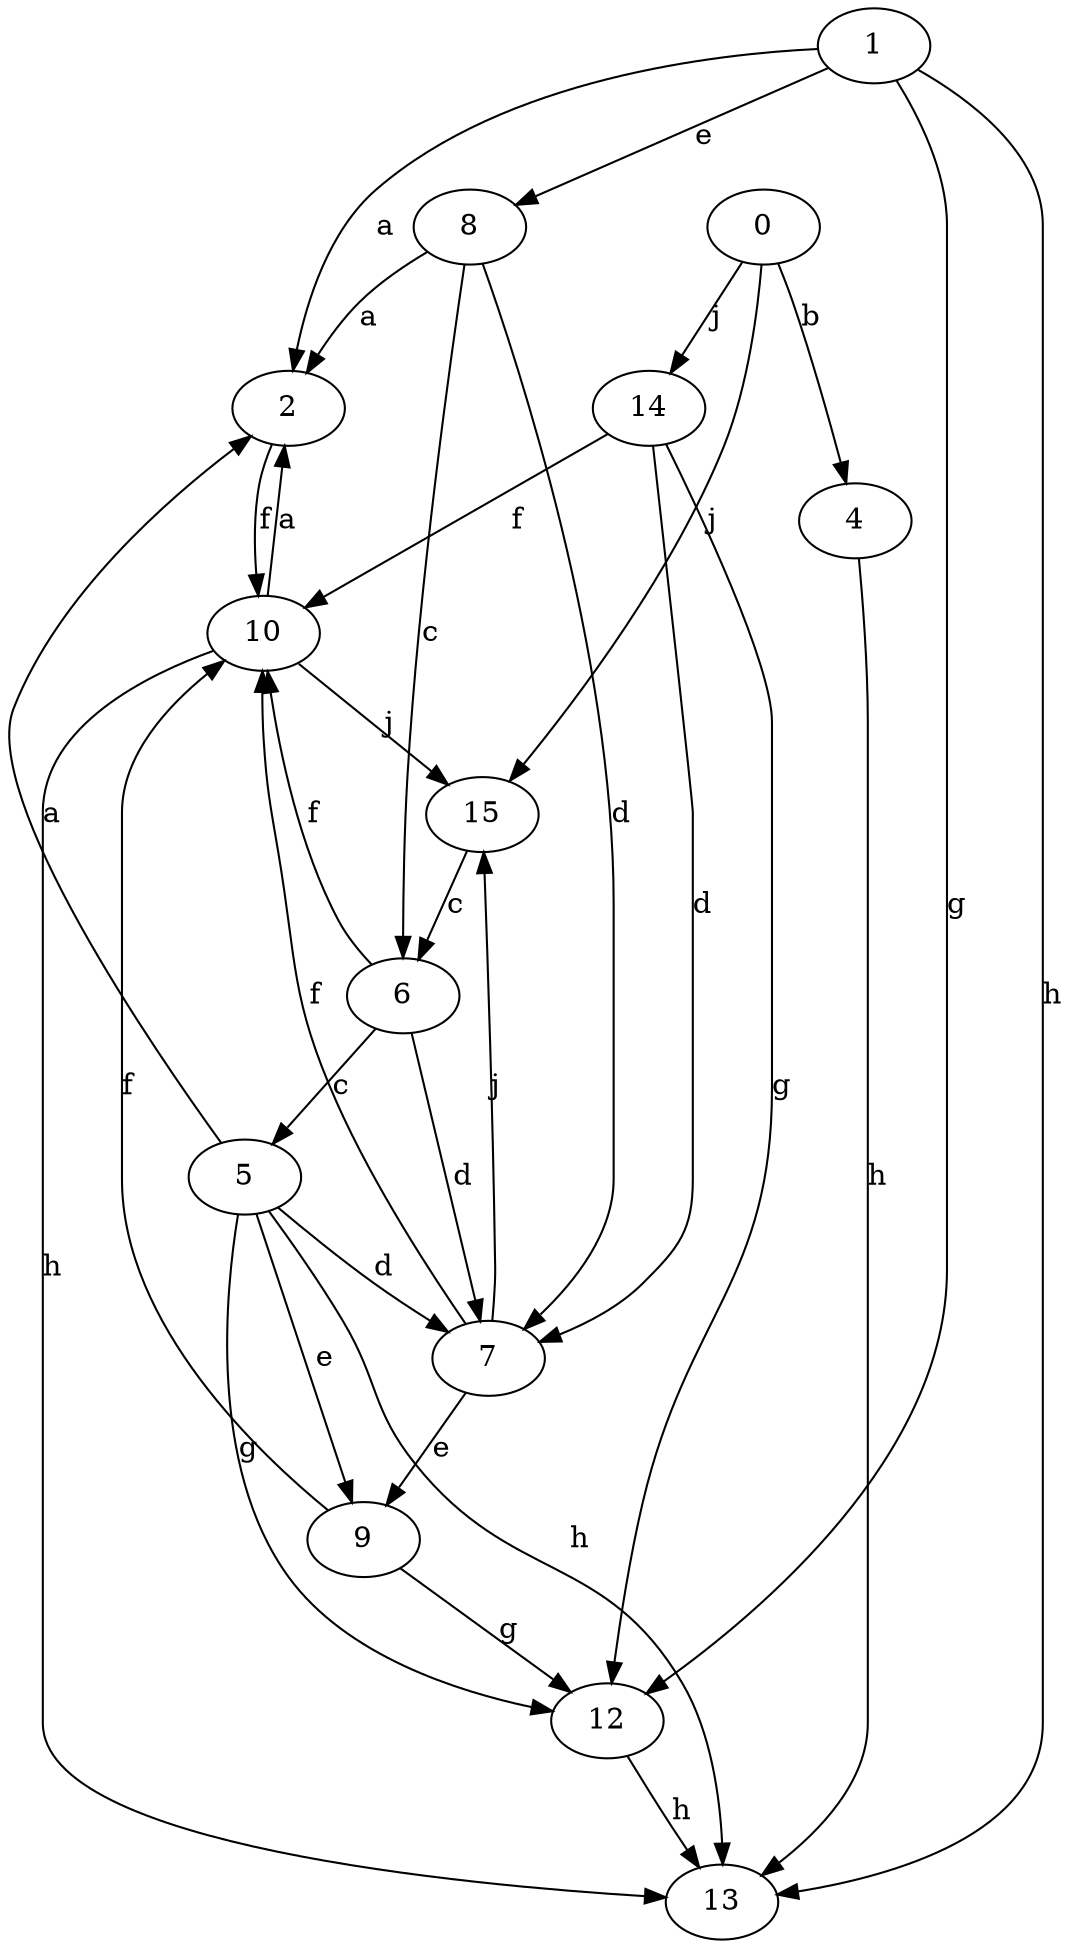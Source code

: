 strict digraph  {
1;
2;
4;
5;
6;
7;
8;
9;
10;
0;
12;
13;
14;
15;
1 -> 2  [label=a];
1 -> 8  [label=e];
1 -> 12  [label=g];
1 -> 13  [label=h];
2 -> 10  [label=f];
4 -> 13  [label=h];
5 -> 2  [label=a];
5 -> 7  [label=d];
5 -> 9  [label=e];
5 -> 12  [label=g];
5 -> 13  [label=h];
6 -> 5  [label=c];
6 -> 7  [label=d];
6 -> 10  [label=f];
7 -> 9  [label=e];
7 -> 10  [label=f];
7 -> 15  [label=j];
8 -> 2  [label=a];
8 -> 6  [label=c];
8 -> 7  [label=d];
9 -> 10  [label=f];
9 -> 12  [label=g];
10 -> 2  [label=a];
10 -> 13  [label=h];
10 -> 15  [label=j];
0 -> 4  [label=b];
0 -> 14  [label=j];
0 -> 15  [label=j];
12 -> 13  [label=h];
14 -> 7  [label=d];
14 -> 10  [label=f];
14 -> 12  [label=g];
15 -> 6  [label=c];
}

